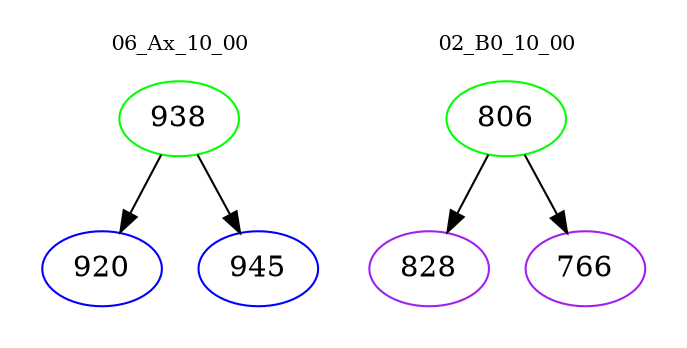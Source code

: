 digraph{
subgraph cluster_0 {
color = white
label = "06_Ax_10_00";
fontsize=10;
T0_938 [label="938", color="green"]
T0_938 -> T0_920 [color="black"]
T0_920 [label="920", color="blue"]
T0_938 -> T0_945 [color="black"]
T0_945 [label="945", color="blue"]
}
subgraph cluster_1 {
color = white
label = "02_B0_10_00";
fontsize=10;
T1_806 [label="806", color="green"]
T1_806 -> T1_828 [color="black"]
T1_828 [label="828", color="purple"]
T1_806 -> T1_766 [color="black"]
T1_766 [label="766", color="purple"]
}
}
